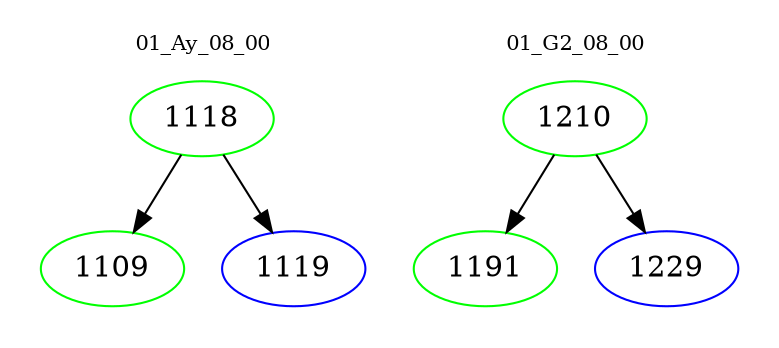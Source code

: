 digraph{
subgraph cluster_0 {
color = white
label = "01_Ay_08_00";
fontsize=10;
T0_1118 [label="1118", color="green"]
T0_1118 -> T0_1109 [color="black"]
T0_1109 [label="1109", color="green"]
T0_1118 -> T0_1119 [color="black"]
T0_1119 [label="1119", color="blue"]
}
subgraph cluster_1 {
color = white
label = "01_G2_08_00";
fontsize=10;
T1_1210 [label="1210", color="green"]
T1_1210 -> T1_1191 [color="black"]
T1_1191 [label="1191", color="green"]
T1_1210 -> T1_1229 [color="black"]
T1_1229 [label="1229", color="blue"]
}
}
